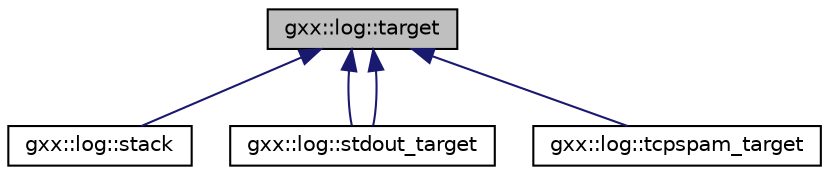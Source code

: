digraph "gxx::log::target"
{
  edge [fontname="Helvetica",fontsize="10",labelfontname="Helvetica",labelfontsize="10"];
  node [fontname="Helvetica",fontsize="10",shape=record];
  Node1 [label="gxx::log::target",height=0.2,width=0.4,color="black", fillcolor="grey75", style="filled", fontcolor="black"];
  Node1 -> Node2 [dir="back",color="midnightblue",fontsize="10",style="solid",fontname="Helvetica"];
  Node2 [label="gxx::log::stack",height=0.2,width=0.4,color="black", fillcolor="white", style="filled",URL="$classgxx_1_1log_1_1stack.html"];
  Node1 -> Node3 [dir="back",color="midnightblue",fontsize="10",style="solid",fontname="Helvetica"];
  Node3 [label="gxx::log::stdout_target",height=0.2,width=0.4,color="black", fillcolor="white", style="filled",URL="$structgxx_1_1log_1_1stdout__target.html"];
  Node1 -> Node3 [dir="back",color="midnightblue",fontsize="10",style="solid",fontname="Helvetica"];
  Node1 -> Node4 [dir="back",color="midnightblue",fontsize="10",style="solid",fontname="Helvetica"];
  Node4 [label="gxx::log::tcpspam_target",height=0.2,width=0.4,color="black", fillcolor="white", style="filled",URL="$classgxx_1_1log_1_1tcpspam__target.html"];
}
